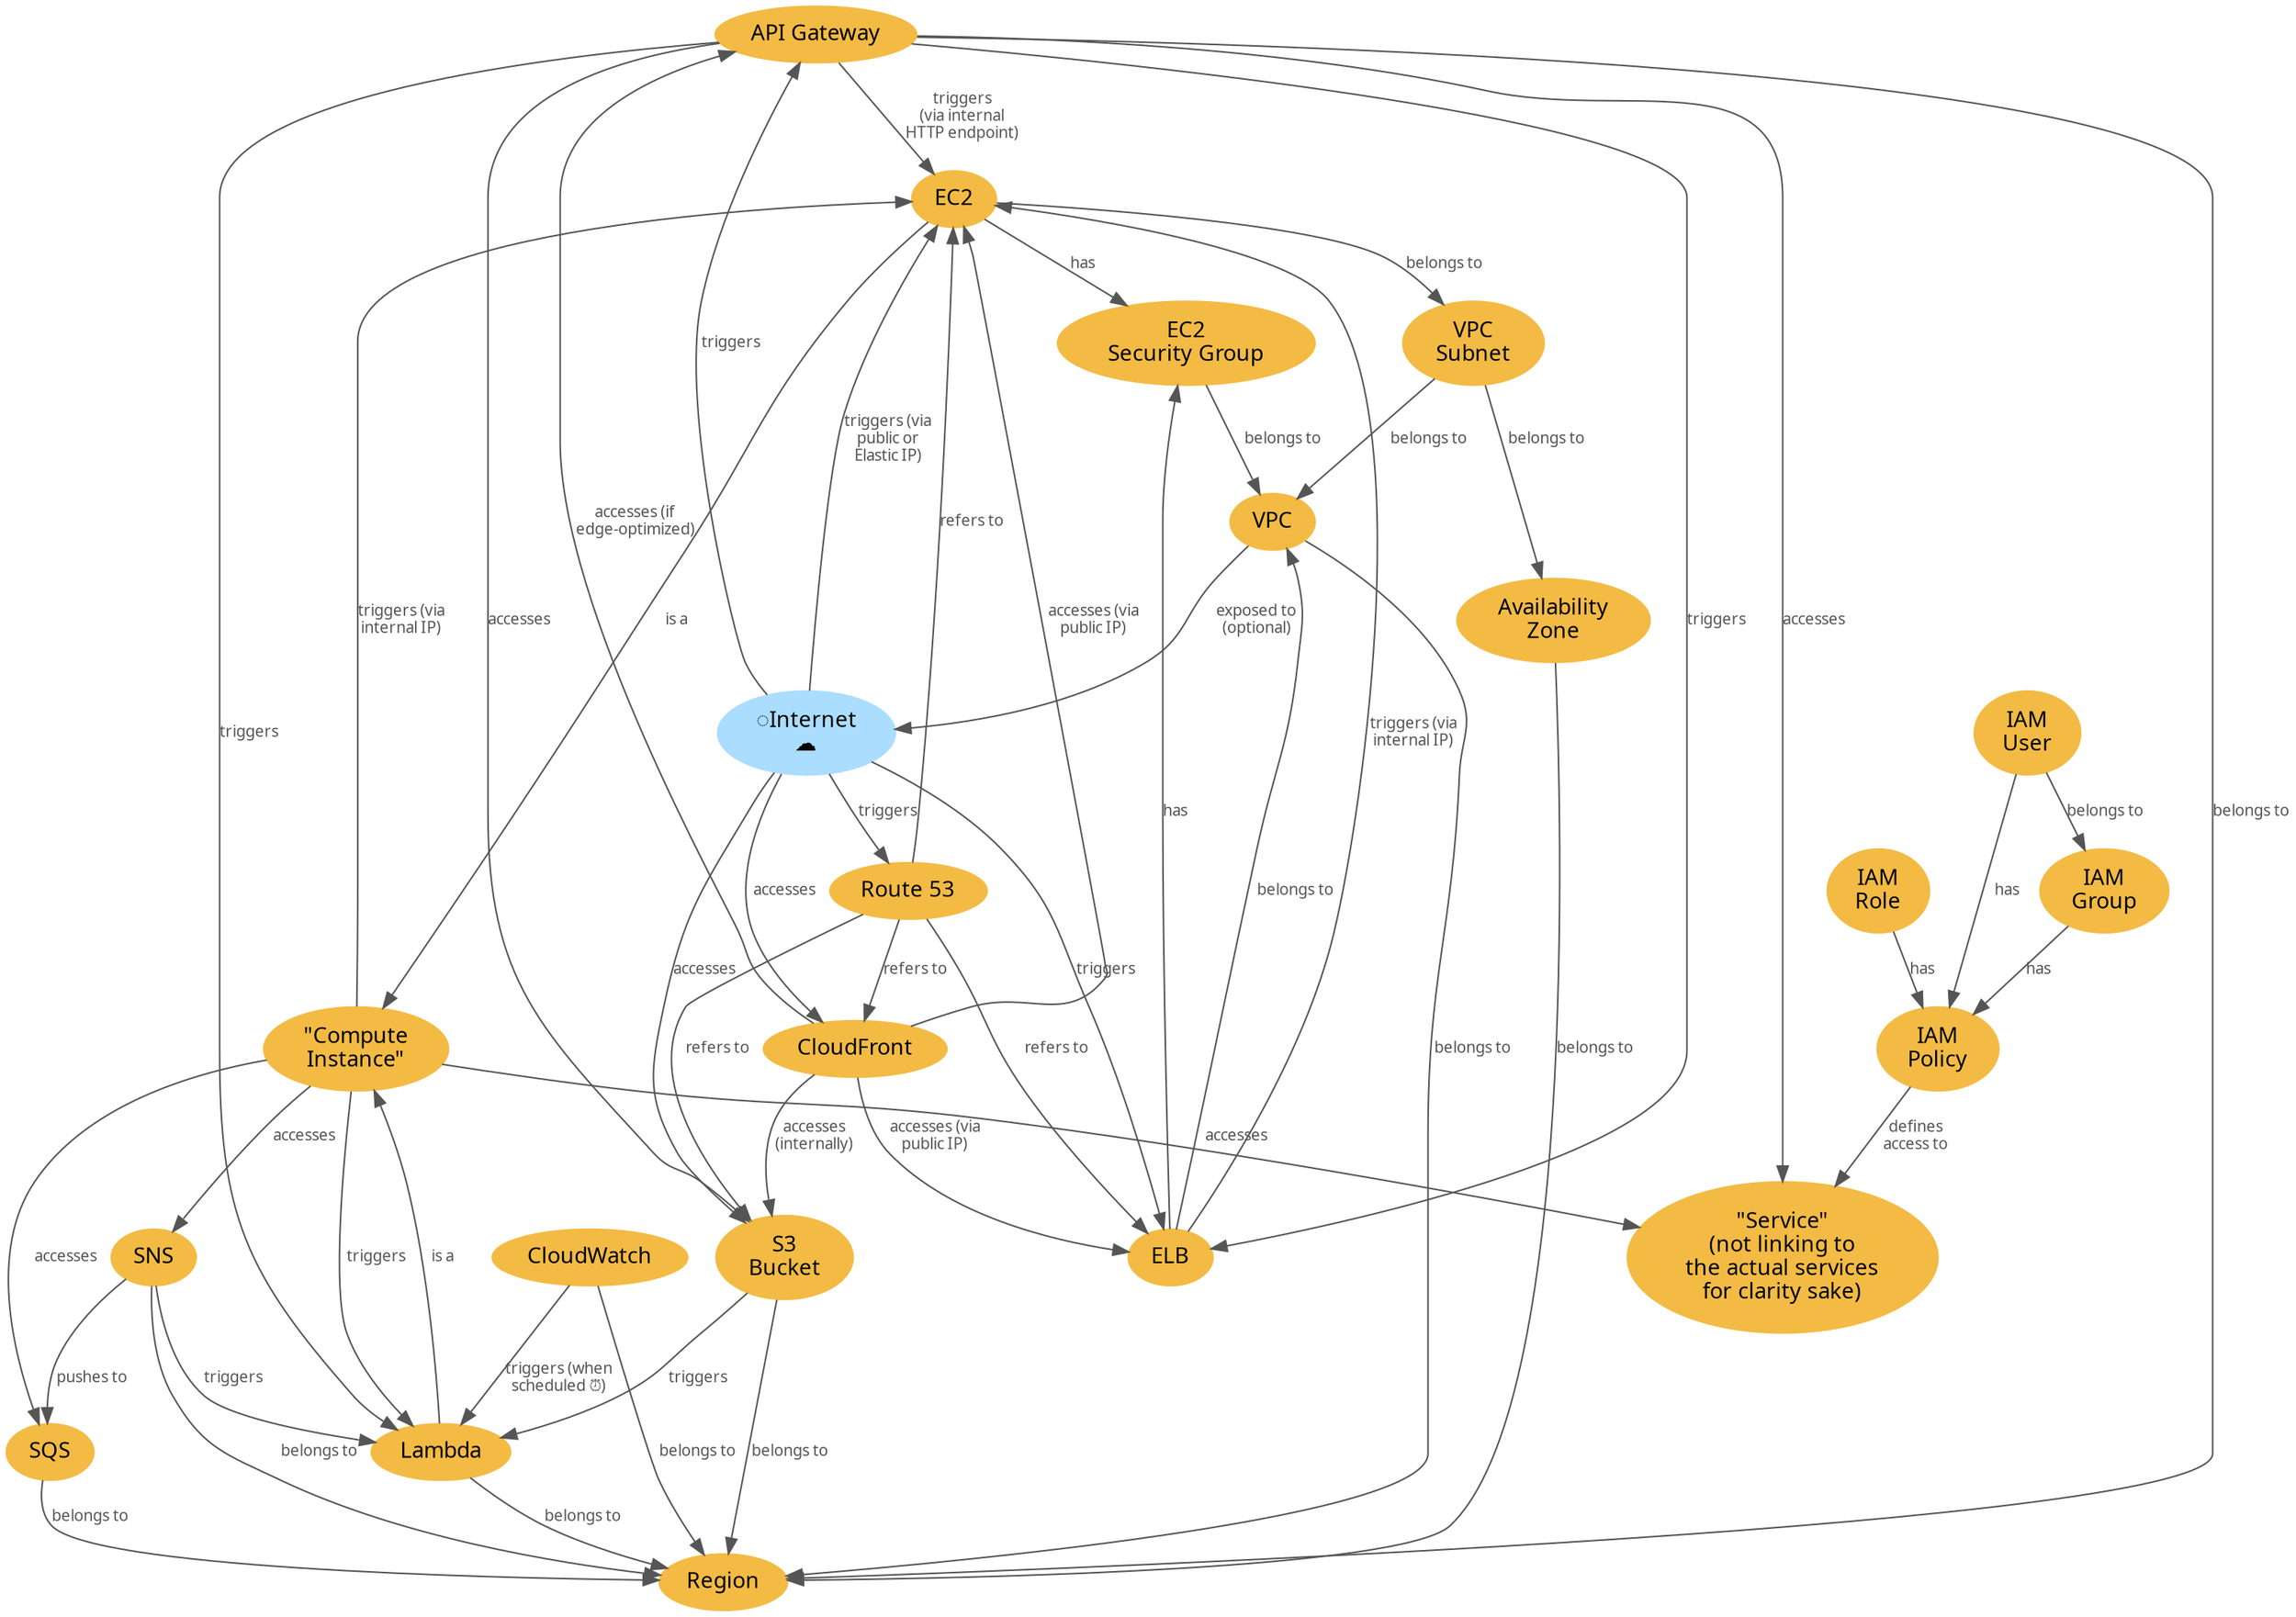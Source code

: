 digraph {
  node [style="filled", color="#F3BB44", fontname="Roboto Mono"]
  edge [fontsize=10, color="#555555", fontname="Roboto Mono", fontcolor="#555555"]
  
  api_gateway [label="API Gateway"]
  api_gateway -> ec2 [label="triggers\n(via internal\nHTTP endpoint)"]
  api_gateway -> elb [label="triggers"]
  api_gateway -> lambda [label="triggers"]
  api_gateway -> region [label="belongs to"]
  api_gateway -> s3 [label="accesses"]
  api_gateway -> service [label="accesses"]

  availability_zone [label="Availability\nZone"]
  availability_zone -> region [label="belongs to"]

  cloudfront [label="CloudFront"]
  cloudfront -> api_gateway [label="accesses (if\nedge-optimized)"]
  cloudfront -> ec2 [label="accesses (via\npublic IP)"]
  cloudfront -> elb [label="accesses (via\npublic IP)"]
  cloudfront -> s3 [label="accesses\n(internally)"]

  cloudwatch [label="CloudWatch"]
  cloudwatch -> lambda [label="triggers (when\nscheduled ⏰)"]
  cloudwatch -> region [label="belongs to"]

  compute_instance [label = "\"Compute\nInstance\""]
  compute_instance -> ec2 [label="triggers (via\ninternal IP)"]
  compute_instance -> lambda [label="triggers"]
  compute_instance -> service [label="accesses"]
  compute_instance -> sns [label="accesses"]
  compute_instance -> sqs [label="accesses"]

  ec2 [label="EC2"]
  ec2 -> compute_instance [label="is a"]
  ec2 -> ec2_security_group [label="has"]
  ec2 -> vpc_subnet [label="belongs to"]

  ec2_security_group [label="EC2\nSecurity Group"]
  ec2_security_group -> vpc [label="belongs to"]

  elb [label="ELB"]
  elb -> ec2 [label="triggers (via\ninternal IP)"]
  elb -> ec2_security_group [label="has"]
  elb -> vpc [label="belongs to"]

  iam_group [label="IAM\nGroup"]
  iam_group -> iam_policy [label="has"]

  iam_policy [label="IAM\nPolicy"]
  iam_policy -> service [label="defines\naccess to"]

  iam_role [label="IAM\nRole"]
  iam_role -> iam_policy [label="has"]

  iam_user [label="IAM\nUser"]
  iam_user -> iam_group [label="belongs to"]
  iam_user -> iam_policy [label="has"]

  internet [label="️️Internet\n☁️", color="#aaddff", style="filled"]
  internet -> api_gateway [label="triggers"]
  internet -> cloudfront [label="accesses"]
  internet -> ec2 [label="triggers (via\npublic or\nElastic IP)"]
  internet -> elb [label="triggers"]
  internet -> route53 [label="triggers"]
  internet -> s3 [label="accesses"]

  lambda [label="Lambda"]
  lambda -> compute_instance [label="is a"]
  lambda -> region [label="belongs to"]

  region [label="Region"]

  route53 [label="Route 53"]
  route53 -> cloudfront [label="refers to"]
  route53 -> ec2 [label="refers to"]
  route53 -> elb [label="refers to"]
  route53 -> s3 [label="refers to"]

  s3 [label="S3\nBucket"]
  s3 -> lambda [label="triggers"]
  s3 -> region [label="belongs to"]

  service [label="\"Service\"\n(not linking to\nthe actual services\nfor clarity sake)"]

  sns [label="SNS"]
  sns -> lambda [label="triggers"]
  sns -> region [label="belongs to"]
  sns -> sqs [label="pushes to"]

  sqs [label="SQS"]
  sqs -> region [label="belongs to"]

  vpc [label="VPC"]
  vpc -> internet [label="exposed to\n(optional)"]
  vpc -> region [label="belongs to"]

  vpc_subnet [label="VPC\nSubnet"]
  vpc_subnet -> availability_zone [label="belongs to"]
  vpc_subnet -> vpc [label="belongs to"]
}